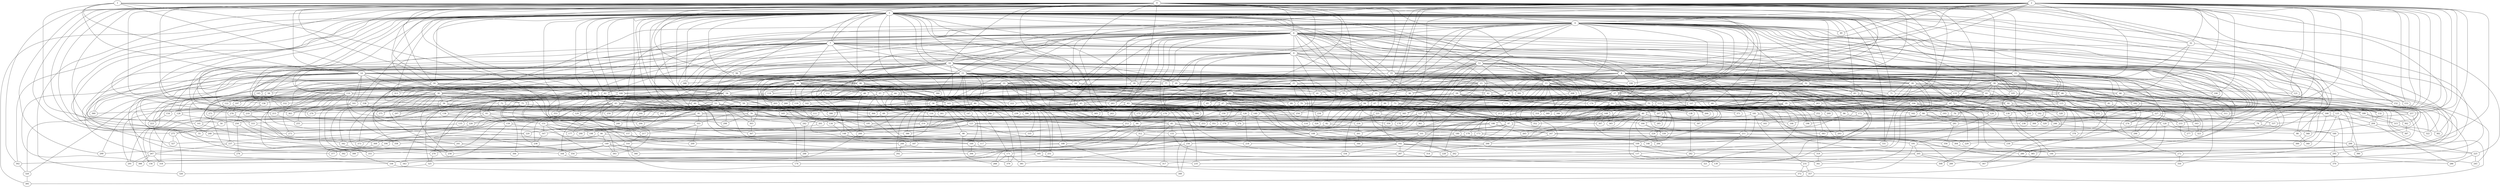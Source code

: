 strict graph "barabasi_albert_graph(400,3)" {
0;
1;
2;
3;
4;
5;
6;
7;
8;
9;
10;
11;
12;
13;
14;
15;
16;
17;
18;
19;
20;
21;
22;
23;
24;
25;
26;
27;
28;
29;
30;
31;
32;
33;
34;
35;
36;
37;
38;
39;
40;
41;
42;
43;
44;
45;
46;
47;
48;
49;
50;
51;
52;
53;
54;
55;
56;
57;
58;
59;
60;
61;
62;
63;
64;
65;
66;
67;
68;
69;
70;
71;
72;
73;
74;
75;
76;
77;
78;
79;
80;
81;
82;
83;
84;
85;
86;
87;
88;
89;
90;
91;
92;
93;
94;
95;
96;
97;
98;
99;
100;
101;
102;
103;
104;
105;
106;
107;
108;
109;
110;
111;
112;
113;
114;
115;
116;
117;
118;
119;
120;
121;
122;
123;
124;
125;
126;
127;
128;
129;
130;
131;
132;
133;
134;
135;
136;
137;
138;
139;
140;
141;
142;
143;
144;
145;
146;
147;
148;
149;
150;
151;
152;
153;
154;
155;
156;
157;
158;
159;
160;
161;
162;
163;
164;
165;
166;
167;
168;
169;
170;
171;
172;
173;
174;
175;
176;
177;
178;
179;
180;
181;
182;
183;
184;
185;
186;
187;
188;
189;
190;
191;
192;
193;
194;
195;
196;
197;
198;
199;
200;
201;
202;
203;
204;
205;
206;
207;
208;
209;
210;
211;
212;
213;
214;
215;
216;
217;
218;
219;
220;
221;
222;
223;
224;
225;
226;
227;
228;
229;
230;
231;
232;
233;
234;
235;
236;
237;
238;
239;
240;
241;
242;
243;
244;
245;
246;
247;
248;
249;
250;
251;
252;
253;
254;
255;
256;
257;
258;
259;
260;
261;
262;
263;
264;
265;
266;
267;
268;
269;
270;
271;
272;
273;
274;
275;
276;
277;
278;
279;
280;
281;
282;
283;
284;
285;
286;
287;
288;
289;
290;
291;
292;
293;
294;
295;
296;
297;
298;
299;
300;
301;
302;
303;
304;
305;
306;
307;
308;
309;
310;
311;
312;
313;
314;
315;
316;
317;
318;
319;
320;
321;
322;
323;
324;
325;
326;
327;
328;
329;
330;
331;
332;
333;
334;
335;
336;
337;
338;
339;
340;
341;
342;
343;
344;
345;
346;
347;
348;
349;
350;
351;
352;
353;
354;
355;
356;
357;
358;
359;
360;
361;
362;
363;
364;
365;
366;
367;
368;
369;
370;
371;
372;
373;
374;
375;
376;
377;
378;
379;
380;
381;
382;
383;
384;
385;
386;
387;
388;
389;
390;
391;
392;
393;
394;
395;
396;
397;
398;
399;
0 -- 257  [is_available=True, prob="0.0889405996747"];
0 -- 130  [is_available=True, prob="0.756786796649"];
0 -- 3  [is_available=True, prob="0.823507126914"];
0 -- 4  [is_available=True, prob="1.0"];
0 -- 5  [is_available=True, prob="0.064278640789"];
0 -- 6  [is_available=True, prob="0.725371841756"];
0 -- 7  [is_available=True, prob="0.011001464058"];
0 -- 10  [is_available=True, prob="0.0196074919911"];
0 -- 141  [is_available=True, prob="0.76685273199"];
0 -- 14  [is_available=True, prob="0.87921999443"];
0 -- 15  [is_available=True, prob="1.0"];
0 -- 16  [is_available=True, prob="0.895811679585"];
0 -- 17  [is_available=True, prob="0.357825452504"];
0 -- 275  [is_available=True, prob="0.369709070956"];
0 -- 20  [is_available=True, prob="0.826438141853"];
0 -- 153  [is_available=True, prob="0.43340598643"];
0 -- 25  [is_available=True, prob="0.460256742194"];
0 -- 29  [is_available=True, prob="0.167038491358"];
0 -- 287  [is_available=True, prob="0.895773005139"];
0 -- 32  [is_available=True, prob="0.328327801611"];
0 -- 35  [is_available=True, prob="0.253696153176"];
0 -- 39  [is_available=True, prob="0.591094940641"];
0 -- 298  [is_available=True, prob="1.0"];
0 -- 299  [is_available=True, prob="0.109601882213"];
0 -- 302  [is_available=True, prob="0.290827610807"];
0 -- 181  [is_available=True, prob="0.285959714547"];
0 -- 54  [is_available=True, prob="1.0"];
0 -- 55  [is_available=True, prob="1.0"];
0 -- 56  [is_available=True, prob="0.849672448803"];
0 -- 186  [is_available=True, prob="0.556955324752"];
0 -- 63  [is_available=True, prob="1.0"];
0 -- 70  [is_available=True, prob="0.132602610306"];
0 -- 72  [is_available=True, prob="0.218477555437"];
0 -- 331  [is_available=True, prob="0.42342279853"];
0 -- 332  [is_available=True, prob="1.0"];
0 -- 225  [is_available=True, prob="1.0"];
0 -- 273  [is_available=True, prob="0.558920341713"];
0 -- 233  [is_available=True, prob="0.364148317659"];
0 -- 243  [is_available=True, prob="0.416651461881"];
0 -- 249  [is_available=True, prob="0.857971525664"];
1 -- 3  [is_available=True, prob="0.10447741698"];
1 -- 5  [is_available=True, prob="1.0"];
1 -- 42  [is_available=True, prob="0.465523327545"];
1 -- 14  [is_available=True, prob="0.610943364365"];
1 -- 51  [is_available=True, prob="0.305328233931"];
1 -- 78  [is_available=True, prob="0.21375355318"];
1 -- 380  [is_available=True, prob="0.671904044575"];
1 -- 157  [is_available=True, prob="0.717888689573"];
1 -- 30  [is_available=True, prob="0.19008757839"];
2 -- 3  [is_available=True, prob="0.911794901115"];
2 -- 4  [is_available=True, prob="0.0187798894916"];
2 -- 133  [is_available=True, prob="1.0"];
2 -- 8  [is_available=True, prob="0.754230201591"];
2 -- 11  [is_available=True, prob="0.709938186089"];
2 -- 16  [is_available=True, prob="0.0541845585045"];
2 -- 17  [is_available=True, prob="0.19247397285"];
2 -- 19  [is_available=True, prob="1.0"];
2 -- 278  [is_available=True, prob="0.106085077387"];
2 -- 23  [is_available=True, prob="0.734869864163"];
2 -- 152  [is_available=True, prob="0.528324550547"];
2 -- 153  [is_available=True, prob="0.36700600472"];
2 -- 282  [is_available=True, prob="0.187847059096"];
2 -- 32  [is_available=True, prob="0.487171519809"];
2 -- 166  [is_available=True, prob="0.681375300889"];
2 -- 49  [is_available=True, prob="1.0"];
2 -- 311  [is_available=True, prob="0.506820876754"];
2 -- 330  [is_available=True, prob="0.181789650119"];
2 -- 190  [is_available=True, prob="0.66200272893"];
2 -- 192  [is_available=True, prob="0.412423860319"];
2 -- 67  [is_available=True, prob="0.667510698536"];
2 -- 326  [is_available=True, prob="0.834838440694"];
2 -- 74  [is_available=True, prob="1.0"];
2 -- 76  [is_available=True, prob="1.0"];
2 -- 207  [is_available=True, prob="0.429830694606"];
2 -- 217  [is_available=True, prob="1.0"];
2 -- 221  [is_available=True, prob="0.897601633204"];
2 -- 94  [is_available=True, prob="0.501879360048"];
2 -- 361  [is_available=True, prob="0.365592412335"];
2 -- 235  [is_available=True, prob="0.214907187038"];
2 -- 247  [is_available=True, prob="1.0"];
2 -- 121  [is_available=True, prob="0.314326057068"];
2 -- 136  [is_available=True, prob="0.0736315667945"];
2 -- 382  [is_available=True, prob="1.0"];
2 -- 383  [is_available=True, prob="0.736268756474"];
3 -- 4  [is_available=True, prob="0.427784310696"];
3 -- 5  [is_available=True, prob="0.174863983986"];
3 -- 6  [is_available=True, prob="0.934826089776"];
3 -- 7  [is_available=True, prob="0.399241625439"];
3 -- 10  [is_available=True, prob="0.924024078171"];
3 -- 11  [is_available=True, prob="0.750230633188"];
3 -- 12  [is_available=True, prob="0.64799145995"];
3 -- 256  [is_available=True, prob="0.385159354534"];
3 -- 16  [is_available=True, prob="1.0"];
3 -- 18  [is_available=True, prob="0.344600704855"];
3 -- 367  [is_available=True, prob="1.0"];
3 -- 279  [is_available=True, prob="1.0"];
3 -- 27  [is_available=True, prob="0.704285508493"];
3 -- 28  [is_available=True, prob="0.757859687474"];
3 -- 158  [is_available=True, prob="0.224883746205"];
3 -- 389  [is_available=True, prob="0.359462373786"];
3 -- 32  [is_available=True, prob="0.785817500641"];
3 -- 161  [is_available=True, prob="0.207440062439"];
3 -- 290  [is_available=True, prob="1.0"];
3 -- 35  [is_available=True, prob="0.641949100608"];
3 -- 134  [is_available=True, prob="0.614246570143"];
3 -- 38  [is_available=True, prob="0.972368563264"];
3 -- 167  [is_available=True, prob="0.792429593435"];
3 -- 170  [is_available=True, prob="1.0"];
3 -- 43  [is_available=True, prob="0.220974178922"];
3 -- 302  [is_available=True, prob="0.668332508901"];
3 -- 303  [is_available=True, prob="0.134096079953"];
3 -- 49  [is_available=True, prob="0.864946899713"];
3 -- 50  [is_available=True, prob="1.0"];
3 -- 54  [is_available=True, prob="0.447621035814"];
3 -- 56  [is_available=True, prob="0.5805721456"];
3 -- 313  [is_available=True, prob="1.0"];
3 -- 266  [is_available=True, prob="1.0"];
3 -- 62  [is_available=True, prob="0.390877382616"];
3 -- 395  [is_available=True, prob="0.215519408245"];
3 -- 68  [is_available=True, prob="0.354806920448"];
3 -- 71  [is_available=True, prob="0.164701890231"];
3 -- 384  [is_available=True, prob="0.784420241211"];
3 -- 74  [is_available=True, prob="0.23190364609"];
3 -- 331  [is_available=True, prob="0.317364716114"];
3 -- 205  [is_available=True, prob="1.0"];
3 -- 208  [is_available=True, prob="0.034384292761"];
3 -- 338  [is_available=True, prob="0.0435237619534"];
3 -- 83  [is_available=True, prob="0.862916751526"];
3 -- 88  [is_available=True, prob="0.731678961916"];
3 -- 219  [is_available=True, prob="0.942182621183"];
3 -- 348  [is_available=True, prob="1.0"];
3 -- 165  [is_available=True, prob="0.800676218378"];
3 -- 96  [is_available=True, prob="0.364213360384"];
3 -- 97  [is_available=True, prob="0.760429716471"];
3 -- 98  [is_available=True, prob="0.199370743679"];
3 -- 100  [is_available=True, prob="0.985348195749"];
3 -- 360  [is_available=True, prob="0.694880461356"];
3 -- 105  [is_available=True, prob="0.594740246603"];
3 -- 234  [is_available=True, prob="0.858450575066"];
3 -- 237  [is_available=True, prob="0.681448485687"];
3 -- 272  [is_available=True, prob="0.466300632757"];
3 -- 353  [is_available=True, prob="0.807624040871"];
3 -- 113  [is_available=True, prob="1.0"];
3 -- 242  [is_available=True, prob="0.615563832565"];
3 -- 371  [is_available=True, prob="0.72830003466"];
3 -- 123  [is_available=True, prob="0.86842830157"];
4 -- 6  [is_available=True, prob="0.649143259707"];
4 -- 264  [is_available=True, prob="1.0"];
4 -- 9  [is_available=True, prob="0.700622791644"];
4 -- 10  [is_available=True, prob="0.659180991158"];
4 -- 140  [is_available=True, prob="0.721099839449"];
4 -- 13  [is_available=True, prob="0.361964887767"];
4 -- 15  [is_available=True, prob="0.895589539848"];
4 -- 18  [is_available=True, prob="0.334250104448"];
4 -- 259  [is_available=True, prob="0.719250385623"];
4 -- 152  [is_available=True, prob="1.0"];
4 -- 27  [is_available=True, prob="0.445063072805"];
4 -- 329  [is_available=True, prob="0.18886361884"];
4 -- 36  [is_available=True, prob="0.0655485426867"];
4 -- 165  [is_available=True, prob="0.684478050578"];
4 -- 41  [is_available=True, prob="0.577441018273"];
4 -- 298  [is_available=True, prob="0.307209680459"];
4 -- 44  [is_available=True, prob="0.487720864531"];
4 -- 49  [is_available=True, prob="0.302620986548"];
4 -- 52  [is_available=True, prob="0.629830841393"];
4 -- 300  [is_available=True, prob="0.0908714948707"];
4 -- 348  [is_available=True, prob="0.294377451177"];
4 -- 266  [is_available=True, prob="0.52295743628"];
4 -- 70  [is_available=True, prob="0.741677285953"];
4 -- 12  [is_available=True, prob="0.250506236926"];
4 -- 88  [is_available=True, prob="0.00709677652624"];
4 -- 92  [is_available=True, prob="0.232358739729"];
4 -- 221  [is_available=True, prob="1.0"];
4 -- 222  [is_available=True, prob="0.351957718142"];
4 -- 390  [is_available=True, prob="1.0"];
4 -- 229  [is_available=True, prob="0.758814137587"];
4 -- 231  [is_available=True, prob="0.178368004272"];
4 -- 238  [is_available=True, prob="1.0"];
4 -- 368  [is_available=True, prob="0.11517408781"];
4 -- 121  [is_available=True, prob="0.09355537248"];
5 -- 258  [is_available=True, prob="0.407070710116"];
5 -- 228  [is_available=True, prob="0.923834295378"];
5 -- 230  [is_available=True, prob="0.560510286451"];
5 -- 129  [is_available=True, prob="1.0"];
5 -- 275  [is_available=True, prob="0.777398796759"];
5 -- 205  [is_available=True, prob="0.610746320156"];
5 -- 386  [is_available=True, prob="0.195468532093"];
5 -- 50  [is_available=True, prob="0.997235255379"];
5 -- 147  [is_available=True, prob="0.974792821472"];
5 -- 92  [is_available=True, prob="0.141109219768"];
5 -- 93  [is_available=True, prob="0.411566334188"];
6 -- 384  [is_available=True, prob="0.389271095343"];
6 -- 7  [is_available=True, prob="0.413854382486"];
6 -- 8  [is_available=True, prob="0.523505548586"];
6 -- 9  [is_available=True, prob="1.0"];
6 -- 394  [is_available=True, prob="1.0"];
6 -- 19  [is_available=True, prob="0.494788214078"];
6 -- 149  [is_available=True, prob="0.523557580766"];
6 -- 22  [is_available=True, prob="0.44849499524"];
6 -- 26  [is_available=True, prob="0.848586998281"];
6 -- 283  [is_available=True, prob="1.0"];
6 -- 28  [is_available=True, prob="0.531947292789"];
6 -- 31  [is_available=True, prob="0.66605163045"];
6 -- 160  [is_available=True, prob="0.911302360993"];
6 -- 33  [is_available=True, prob="0.134912906684"];
6 -- 164  [is_available=True, prob="1.0"];
6 -- 39  [is_available=True, prob="0.585131407278"];
6 -- 46  [is_available=True, prob="1.0"];
6 -- 180  [is_available=True, prob="0.822830089158"];
6 -- 265  [is_available=True, prob="0.130446502109"];
6 -- 59  [is_available=True, prob="1.0"];
6 -- 61  [is_available=True, prob="0.607992920545"];
6 -- 62  [is_available=True, prob="0.6180639374"];
6 -- 245  [is_available=True, prob="0.815020829056"];
6 -- 195  [is_available=True, prob="0.508447066435"];
6 -- 353  [is_available=True, prob="0.774928807554"];
6 -- 77  [is_available=True, prob="0.936966928609"];
6 -- 211  [is_available=True, prob="0.339365998886"];
6 -- 346  [is_available=True, prob="0.356864699972"];
6 -- 94  [is_available=True, prob="1.0"];
6 -- 97  [is_available=True, prob="1.0"];
6 -- 227  [is_available=True, prob="1.0"];
6 -- 106  [is_available=True, prob="1.0"];
6 -- 243  [is_available=True, prob="0.269870925208"];
6 -- 117  [is_available=True, prob="0.0566398556308"];
6 -- 118  [is_available=True, prob="1.0"];
6 -- 277  [is_available=True, prob="0.876571818665"];
7 -- 36  [is_available=True, prob="0.0535417460627"];
7 -- 39  [is_available=True, prob="1.0"];
7 -- 8  [is_available=True, prob="1.0"];
7 -- 9  [is_available=True, prob="0.77420983708"];
7 -- 363  [is_available=True, prob="0.459200704141"];
7 -- 110  [is_available=True, prob="0.546275943619"];
7 -- 190  [is_available=True, prob="0.94715942651"];
7 -- 80  [is_available=True, prob="0.678423704615"];
7 -- 136  [is_available=True, prob="0.545130221509"];
7 -- 20  [is_available=True, prob="0.536924363988"];
7 -- 145  [is_available=True, prob="1.0"];
7 -- 215  [is_available=True, prob="0.896761384508"];
7 -- 24  [is_available=True, prob="0.619503390162"];
7 -- 281  [is_available=True, prob="1.0"];
7 -- 154  [is_available=True, prob="0.478292432743"];
7 -- 239  [is_available=True, prob="0.859645145119"];
7 -- 28  [is_available=True, prob="0.54185166134"];
7 -- 30  [is_available=True, prob="0.420975550525"];
8 -- 320  [is_available=True, prob="0.466139449113"];
8 -- 133  [is_available=True, prob="0.730352237691"];
8 -- 269  [is_available=True, prob="0.531507275744"];
8 -- 399  [is_available=True, prob="1.0"];
8 -- 17  [is_available=True, prob="0.835895269526"];
8 -- 24  [is_available=True, prob="0.648808954938"];
8 -- 26  [is_available=True, prob="1.0"];
8 -- 29  [is_available=True, prob="0.341532971029"];
8 -- 33  [is_available=True, prob="0.199160484392"];
8 -- 163  [is_available=True, prob="0.223985535423"];
8 -- 37  [is_available=True, prob="0.543348626494"];
8 -- 38  [is_available=True, prob="0.803608589042"];
8 -- 391  [is_available=True, prob="0.949543768906"];
8 -- 300  [is_available=True, prob="1.0"];
8 -- 46  [is_available=True, prob="0.284862377517"];
8 -- 304  [is_available=True, prob="0.502897635047"];
8 -- 52  [is_available=True, prob="1.0"];
8 -- 60  [is_available=True, prob="1.0"];
8 -- 61  [is_available=True, prob="1.0"];
8 -- 64  [is_available=True, prob="0.736242538868"];
8 -- 330  [is_available=True, prob="0.289751744953"];
8 -- 210  [is_available=True, prob="0.0433161804255"];
8 -- 213  [is_available=True, prob="0.568750723273"];
8 -- 347  [is_available=True, prob="0.854337374116"];
8 -- 220  [is_available=True, prob="0.0238286539162"];
8 -- 96  [is_available=True, prob="0.651359527377"];
8 -- 105  [is_available=True, prob="0.748181180899"];
8 -- 362  [is_available=True, prob="0.080065450804"];
8 -- 107  [is_available=True, prob="0.396376887483"];
8 -- 82  [is_available=True, prob="0.169132546774"];
8 -- 239  [is_available=True, prob="0.066641648258"];
8 -- 242  [is_available=True, prob="0.0632979917485"];
8 -- 246  [is_available=True, prob="1.0"];
8 -- 248  [is_available=True, prob="0.141704936412"];
8 -- 252  [is_available=True, prob="1.0"];
9 -- 34  [is_available=True, prob="0.247671811018"];
9 -- 37  [is_available=True, prob="0.385125129636"];
9 -- 41  [is_available=True, prob="0.809472271773"];
9 -- 12  [is_available=True, prob="0.480431676425"];
9 -- 13  [is_available=True, prob="0.452763812738"];
9 -- 270  [is_available=True, prob="0.275873097423"];
9 -- 77  [is_available=True, prob="0.0827463011968"];
9 -- 280  [is_available=True, prob="0.871275959359"];
9 -- 244  [is_available=True, prob="1.0"];
9 -- 21  [is_available=True, prob="0.555538095892"];
9 -- 87  [is_available=True, prob="0.592183431258"];
9 -- 184  [is_available=True, prob="0.229178121906"];
9 -- 58  [is_available=True, prob="0.982070065131"];
9 -- 85  [is_available=True, prob="0.109226084284"];
9 -- 53  [is_available=True, prob="0.695504178736"];
10 -- 132  [is_available=True, prob="0.234008480719"];
10 -- 11  [is_available=True, prob="0.743860738067"];
10 -- 14  [is_available=True, prob="0.38585332904"];
10 -- 20  [is_available=True, prob="0.00722841526128"];
10 -- 23  [is_available=True, prob="1.0"];
10 -- 260  [is_available=True, prob="0.956085865942"];
10 -- 305  [is_available=True, prob="0.326501878286"];
10 -- 51  [is_available=True, prob="1.0"];
10 -- 53  [is_available=True, prob="1.0"];
10 -- 56  [is_available=True, prob="0.527684203035"];
10 -- 59  [is_available=True, prob="1.0"];
10 -- 63  [is_available=True, prob="1.0"];
10 -- 327  [is_available=True, prob="0.514353952171"];
10 -- 328  [is_available=True, prob="0.935907023668"];
10 -- 73  [is_available=True, prob="1.0"];
10 -- 203  [is_available=True, prob="0.651648365402"];
10 -- 93  [is_available=True, prob="1.0"];
10 -- 352  [is_available=True, prob="0.991017064785"];
10 -- 360  [is_available=True, prob="1.0"];
10 -- 110  [is_available=True, prob="0.353662329533"];
10 -- 112  [is_available=True, prob="0.424349202972"];
10 -- 120  [is_available=True, prob="1.0"];
10 -- 123  [is_available=True, prob="0.841030602998"];
11 -- 128  [is_available=True, prob="0.426407976843"];
11 -- 257  [is_available=True, prob="0.141783881265"];
11 -- 392  [is_available=True, prob="0.977726705959"];
11 -- 139  [is_available=True, prob="1.0"];
11 -- 396  [is_available=True, prob="1.0"];
11 -- 142  [is_available=True, prob="0.549261638576"];
11 -- 145  [is_available=True, prob="0.740156580144"];
11 -- 147  [is_available=True, prob="0.77471762401"];
11 -- 21  [is_available=True, prob="0.739571883921"];
11 -- 24  [is_available=True, prob="0.85168897999"];
11 -- 157  [is_available=True, prob="0.366885980785"];
11 -- 44  [is_available=True, prob="0.0504431320066"];
11 -- 45  [is_available=True, prob="1.0"];
11 -- 47  [is_available=True, prob="0.866048153373"];
11 -- 51  [is_available=True, prob="0.881573298681"];
11 -- 312  [is_available=True, prob="0.123105619561"];
11 -- 57  [is_available=True, prob="0.256108652403"];
11 -- 58  [is_available=True, prob="0.511543592602"];
11 -- 351  [is_available=True, prob="0.530202981204"];
11 -- 60  [is_available=True, prob="1.0"];
11 -- 330  [is_available=True, prob="0.198823690599"];
11 -- 324  [is_available=True, prob="0.429857923089"];
11 -- 69  [is_available=True, prob="0.986888491981"];
11 -- 198  [is_available=True, prob="1.0"];
11 -- 202  [is_available=True, prob="0.638584543492"];
11 -- 335  [is_available=True, prob="0.397075930088"];
11 -- 80  [is_available=True, prob="0.475714339756"];
11 -- 337  [is_available=True, prob="0.260417028846"];
11 -- 338  [is_available=True, prob="0.546792974671"];
11 -- 85  [is_available=True, prob="0.311342951397"];
11 -- 348  [is_available=True, prob="0.676600949833"];
11 -- 95  [is_available=True, prob="0.836633735091"];
11 -- 188  [is_available=True, prob="0.1540811982"];
11 -- 109  [is_available=True, prob="0.881474075196"];
11 -- 373  [is_available=True, prob="1.0"];
11 -- 119  [is_available=True, prob="1.0"];
11 -- 253  [is_available=True, prob="1.0"];
12 -- 33  [is_available=True, prob="0.989608717104"];
12 -- 102  [is_available=True, prob="0.460467799822"];
12 -- 178  [is_available=True, prob="0.235760889455"];
12 -- 210  [is_available=True, prob="0.543595950379"];
12 -- 391  [is_available=True, prob="0.755102702961"];
12 -- 359  [is_available=True, prob="0.968291894533"];
12 -- 13  [is_available=True, prob="0.438731769694"];
12 -- 15  [is_available=True, prob="0.00399121726819"];
12 -- 81  [is_available=True, prob="0.593434865149"];
12 -- 18  [is_available=True, prob="1.0"];
12 -- 19  [is_available=True, prob="0.414892318626"];
12 -- 341  [is_available=True, prob="0.243980912175"];
12 -- 22  [is_available=True, prob="0.075972815326"];
12 -- 347  [is_available=True, prob="0.456823173067"];
12 -- 315  [is_available=True, prob="0.452914459218"];
13 -- 131  [is_available=True, prob="0.714179940999"];
13 -- 37  [is_available=True, prob="0.647453609433"];
13 -- 230  [is_available=True, prob="1.0"];
13 -- 391  [is_available=True, prob="1.0"];
13 -- 264  [is_available=True, prob="0.391596536227"];
13 -- 43  [is_available=True, prob="0.749921566551"];
13 -- 45  [is_available=True, prob="0.392407945443"];
13 -- 307  [is_available=True, prob="0.198277827758"];
13 -- 208  [is_available=True, prob="1.0"];
13 -- 115  [is_available=True, prob="0.452519970846"];
13 -- 364  [is_available=True, prob="0.791969783449"];
13 -- 73  [is_available=True, prob="0.153464882661"];
13 -- 164  [is_available=True, prob="1.0"];
13 -- 346  [is_available=True, prob="0.798083698884"];
13 -- 27  [is_available=True, prob="0.882245202596"];
13 -- 252  [is_available=True, prob="0.955455304164"];
13 -- 345  [is_available=True, prob="0.856840641476"];
13 -- 127  [is_available=True, prob="0.429010788937"];
14 -- 267  [is_available=True, prob="0.554811422593"];
14 -- 388  [is_available=True, prob="1.0"];
14 -- 276  [is_available=True, prob="0.784168878449"];
14 -- 161  [is_available=True, prob="1.0"];
14 -- 171  [is_available=True, prob="1.0"];
14 -- 77  [is_available=True, prob="0.373217831487"];
14 -- 143  [is_available=True, prob="0.328735215707"];
14 -- 113  [is_available=True, prob="0.835976901121"];
14 -- 84  [is_available=True, prob="0.490533537897"];
14 -- 22  [is_available=True, prob="0.114693290685"];
14 -- 151  [is_available=True, prob="1.0"];
14 -- 248  [is_available=True, prob="1.0"];
14 -- 217  [is_available=True, prob="0.983142645661"];
14 -- 26  [is_available=True, prob="0.775090149407"];
14 -- 158  [is_available=True, prob="0.63353867737"];
14 -- 223  [is_available=True, prob="1.0"];
15 -- 339  [is_available=True, prob="1.0"];
15 -- 66  [is_available=True, prob="0.842504875981"];
15 -- 99  [is_available=True, prob="0.581293290636"];
15 -- 260  [is_available=True, prob="0.423802305644"];
15 -- 40  [is_available=True, prob="0.590110830698"];
15 -- 172  [is_available=True, prob="0.412889673673"];
15 -- 323  [is_available=True, prob="1.0"];
15 -- 322  [is_available=True, prob="0.205481699015"];
15 -- 81  [is_available=True, prob="0.878822771273"];
15 -- 370  [is_available=True, prob="0.287252906158"];
15 -- 131  [is_available=True, prob="0.767475066089"];
15 -- 52  [is_available=True, prob="0.158917589023"];
15 -- 21  [is_available=True, prob="1.0"];
15 -- 311  [is_available=True, prob="0.293255356664"];
15 -- 148  [is_available=True, prob="0.051683322737"];
15 -- 379  [is_available=True, prob="0.533887245045"];
15 -- 350  [is_available=True, prob="0.860906533317"];
15 -- 382  [is_available=True, prob="1.0"];
16 -- 100  [is_available=True, prob="0.734797746273"];
16 -- 75  [is_available=True, prob="0.631021674288"];
16 -- 176  [is_available=True, prob="0.620414383301"];
16 -- 355  [is_available=True, prob="0.920412015925"];
16 -- 214  [is_available=True, prob="0.454088707873"];
16 -- 313  [is_available=True, prob="0.0346936380675"];
17 -- 269  [is_available=True, prob="0.38135110722"];
17 -- 166  [is_available=True, prob="0.466856112624"];
17 -- 263  [is_available=True, prob="0.320941720322"];
17 -- 45  [is_available=True, prob="1.0"];
17 -- 189  [is_available=True, prob="1.0"];
17 -- 168  [is_available=True, prob="0.756626839572"];
17 -- 179  [is_available=True, prob="1.0"];
17 -- 148  [is_available=True, prob="1.0"];
17 -- 119  [is_available=True, prob="0.224426935645"];
17 -- 376  [is_available=True, prob="0.507581138785"];
17 -- 180  [is_available=True, prob="1.0"];
17 -- 380  [is_available=True, prob="1.0"];
17 -- 125  [is_available=True, prob="0.490465552659"];
18 -- 321  [is_available=True, prob="1.0"];
18 -- 194  [is_available=True, prob="1.0"];
18 -- 66  [is_available=True, prob="1.0"];
18 -- 58  [is_available=True, prob="0.731271643773"];
18 -- 283  [is_available=True, prob="1.0"];
19 -- 197  [is_available=True, prob="0.697654409314"];
19 -- 296  [is_available=True, prob="0.704250360623"];
19 -- 137  [is_available=True, prob="0.671631257497"];
19 -- 170  [is_available=True, prob="1.0"];
19 -- 215  [is_available=True, prob="0.0807615592593"];
19 -- 303  [is_available=True, prob="1.0"];
19 -- 208  [is_available=True, prob="1.0"];
19 -- 83  [is_available=True, prob="0.735973232056"];
19 -- 116  [is_available=True, prob="1.0"];
19 -- 23  [is_available=True, prob="0.289940318079"];
20 -- 99  [is_available=True, prob="0.507350982706"];
20 -- 43  [is_available=True, prob="0.842135291875"];
20 -- 79  [is_available=True, prob="0.14642396211"];
20 -- 114  [is_available=True, prob="0.399006551815"];
20 -- 299  [is_available=True, prob="0.852077000114"];
20 -- 57  [is_available=True, prob="0.735935880017"];
20 -- 138  [is_available=True, prob="1.0"];
20 -- 62  [is_available=True, prob="1.0"];
20 -- 319  [is_available=True, prob="0.597838377124"];
21 -- 70  [is_available=True, prob="0.562397810124"];
21 -- 71  [is_available=True, prob="1.0"];
21 -- 44  [is_available=True, prob="0.448060140459"];
21 -- 114  [is_available=True, prob="0.277018753077"];
21 -- 25  [is_available=True, prob="0.77625122754"];
21 -- 335  [is_available=True, prob="0.649200349865"];
21 -- 126  [is_available=True, prob="0.280618963558"];
22 -- 320  [is_available=True, prob="0.983414410927"];
22 -- 129  [is_available=True, prob="1.0"];
22 -- 34  [is_available=True, prob="1.0"];
22 -- 171  [is_available=True, prob="0.537642885955"];
22 -- 102  [is_available=True, prob="0.334130845562"];
22 -- 361  [is_available=True, prob="0.266578602831"];
22 -- 42  [is_available=True, prob="1.0"];
22 -- 75  [is_available=True, prob="0.447222737327"];
22 -- 162  [is_available=True, prob="1.0"];
22 -- 305  [is_available=True, prob="0.887819844595"];
22 -- 222  [is_available=True, prob="0.73034149868"];
22 -- 55  [is_available=True, prob="1.0"];
22 -- 25  [is_available=True, prob="0.715851092583"];
22 -- 122  [is_available=True, prob="0.268852263378"];
22 -- 251  [is_available=True, prob="0.298064675076"];
22 -- 313  [is_available=True, prob="0.703500182709"];
22 -- 126  [is_available=True, prob="0.901679571852"];
22 -- 31  [is_available=True, prob="1.0"];
23 -- 393  [is_available=True, prob="0.463914475494"];
23 -- 163  [is_available=True, prob="1.0"];
23 -- 38  [is_available=True, prob="0.506587695086"];
23 -- 328  [is_available=True, prob="0.0726168796108"];
23 -- 204  [is_available=True, prob="1.0"];
23 -- 42  [is_available=True, prob="0.52162349292"];
23 -- 125  [is_available=True, prob="0.267596110749"];
23 -- 397  [is_available=True, prob="0.874321799802"];
23 -- 398  [is_available=True, prob="0.71054154931"];
23 -- 29  [is_available=True, prob="0.559365490495"];
23 -- 244  [is_available=True, prob="0.911760510811"];
23 -- 87  [is_available=True, prob="0.360355732584"];
23 -- 89  [is_available=True, prob="0.756536009468"];
23 -- 287  [is_available=True, prob="0.143483031446"];
24 -- 128  [is_available=True, prob="0.420572243829"];
24 -- 142  [is_available=True, prob="0.267275628902"];
24 -- 145  [is_available=True, prob="0.127762838714"];
24 -- 30  [is_available=True, prob="1.0"];
24 -- 293  [is_available=True, prob="0.16783771527"];
24 -- 172  [is_available=True, prob="1.0"];
24 -- 48  [is_available=True, prob="0.753404934451"];
24 -- 54  [is_available=True, prob="0.747354724215"];
24 -- 191  [is_available=True, prob="0.64101831806"];
24 -- 192  [is_available=True, prob="0.596786229778"];
24 -- 321  [is_available=True, prob="0.465666475001"];
24 -- 203  [is_available=True, prob="0.295948011707"];
24 -- 212  [is_available=True, prob="0.346182057581"];
24 -- 89  [is_available=True, prob="0.205834293427"];
24 -- 223  [is_available=True, prob="1.0"];
24 -- 273  [is_available=True, prob="0.927418118095"];
24 -- 111  [is_available=True, prob="0.91316638619"];
24 -- 118  [is_available=True, prob="0.26491708957"];
24 -- 119  [is_available=True, prob="1.0"];
24 -- 376  [is_available=True, prob="0.392451275741"];
24 -- 121  [is_available=True, prob="0.716680509192"];
25 -- 65  [is_available=True, prob="1.0"];
25 -- 34  [is_available=True, prob="0.656079723977"];
25 -- 67  [is_available=True, prob="0.52684159301"];
25 -- 150  [is_available=True, prob="0.344199499057"];
25 -- 187  [is_available=True, prob="0.509236053676"];
25 -- 224  [is_available=True, prob="0.534057593857"];
25 -- 109  [is_available=True, prob="0.0731379510155"];
25 -- 79  [is_available=True, prob="1.0"];
25 -- 113  [is_available=True, prob="0.850188243721"];
25 -- 131  [is_available=True, prob="0.827106972959"];
25 -- 212  [is_available=True, prob="1.0"];
25 -- 153  [is_available=True, prob="0.818477118222"];
25 -- 267  [is_available=True, prob="0.163663493377"];
25 -- 89  [is_available=True, prob="0.285208116754"];
25 -- 143  [is_available=True, prob="0.331433800402"];
25 -- 63  [is_available=True, prob="1.0"];
26 -- 295  [is_available=True, prob="1.0"];
26 -- 162  [is_available=True, prob="0.396582848665"];
26 -- 182  [is_available=True, prob="1.0"];
26 -- 263  [is_available=True, prob="0.00599084852808"];
26 -- 107  [is_available=True, prob="0.4797324342"];
26 -- 141  [is_available=True, prob="1.0"];
26 -- 48  [is_available=True, prob="0.830462906085"];
26 -- 232  [is_available=True, prob="1.0"];
26 -- 86  [is_available=True, prob="0.810532135242"];
27 -- 65  [is_available=True, prob="0.23277926855"];
27 -- 68  [is_available=True, prob="0.604585745028"];
27 -- 263  [is_available=True, prob="0.39851893958"];
27 -- 369  [is_available=True, prob="0.722158782081"];
27 -- 310  [is_available=True, prob="0.978979596746"];
27 -- 228  [is_available=True, prob="0.322424980255"];
28 -- 41  [is_available=True, prob="0.640068255989"];
28 -- 108  [is_available=True, prob="0.140085071123"];
28 -- 112  [is_available=True, prob="0.306536807757"];
28 -- 31  [is_available=True, prob="1.0"];
29 -- 35  [is_available=True, prob="0.240292313453"];
29 -- 135  [is_available=True, prob="0.435347245652"];
29 -- 106  [is_available=True, prob="1.0"];
29 -- 175  [is_available=True, prob="0.515633475827"];
29 -- 47  [is_available=True, prob="0.878937082714"];
29 -- 144  [is_available=True, prob="0.944889477816"];
29 -- 72  [is_available=True, prob="0.306685264242"];
29 -- 111  [is_available=True, prob="0.61003828692"];
29 -- 285  [is_available=True, prob="0.883872259841"];
29 -- 95  [is_available=True, prob="0.89751933571"];
30 -- 107  [is_available=True, prob="0.700976691376"];
30 -- 36  [is_available=True, prob="0.477312381708"];
30 -- 197  [is_available=True, prob="0.150219730076"];
30 -- 358  [is_available=True, prob="1.0"];
30 -- 161  [is_available=True, prob="0.451640803724"];
30 -- 75  [is_available=True, prob="1.0"];
30 -- 332  [is_available=True, prob="0.945869936896"];
30 -- 375  [is_available=True, prob="0.475674824773"];
30 -- 241  [is_available=True, prob="0.879289820014"];
30 -- 53  [is_available=True, prob="0.842031909963"];
30 -- 297  [is_available=True, prob="1.0"];
30 -- 315  [is_available=True, prob="0.475040345597"];
30 -- 283  [is_available=True, prob="0.632814619469"];
30 -- 156  [is_available=True, prob="0.892540816138"];
30 -- 213  [is_available=True, prob="0.305000704279"];
31 -- 291  [is_available=True, prob="0.732305639434"];
31 -- 143  [is_available=True, prob="0.168636689258"];
31 -- 60  [is_available=True, prob="1.0"];
31 -- 159  [is_available=True, prob="1.0"];
32 -- 71  [is_available=True, prob="0.71029490725"];
32 -- 66  [is_available=True, prob="0.290648006896"];
32 -- 144  [is_available=True, prob="1.0"];
33 -- 224  [is_available=True, prob="0.086905308213"];
33 -- 234  [is_available=True, prob="0.616859901742"];
33 -- 47  [is_available=True, prob="1.0"];
33 -- 307  [is_available=True, prob="0.409118509057"];
33 -- 214  [is_available=True, prob="0.713094058889"];
34 -- 69  [is_available=True, prob="0.119992800516"];
34 -- 199  [is_available=True, prob="0.0272472264862"];
34 -- 108  [is_available=True, prob="0.809252051408"];
34 -- 309  [is_available=True, prob="0.0548134804875"];
34 -- 220  [is_available=True, prob="0.182989253149"];
34 -- 189  [is_available=True, prob="0.965374067953"];
35 -- 293  [is_available=True, prob="1.0"];
35 -- 40  [is_available=True, prob="0.135465005502"];
35 -- 172  [is_available=True, prob="0.199062461175"];
35 -- 76  [is_available=True, prob="0.863089065303"];
35 -- 155  [is_available=True, prob="1.0"];
35 -- 91  [is_available=True, prob="0.378156244157"];
36 -- 294  [is_available=True, prob="0.0124930020712"];
36 -- 297  [is_available=True, prob="0.347283057464"];
36 -- 363  [is_available=True, prob="0.0371175828294"];
36 -- 175  [is_available=True, prob="1.0"];
36 -- 247  [is_available=True, prob="0.647094183656"];
37 -- 79  [is_available=True, prob="0.780172313328"];
37 -- 308  [is_available=True, prob="1.0"];
37 -- 127  [is_available=True, prob="0.243885334517"];
38 -- 67  [is_available=True, prob="0.538340717824"];
38 -- 173  [is_available=True, prob="0.384440137545"];
39 -- 64  [is_available=True, prob="0.331605833017"];
39 -- 323  [is_available=True, prob="1.0"];
39 -- 132  [is_available=True, prob="1.0"];
39 -- 40  [is_available=True, prob="0.99645016163"];
39 -- 105  [is_available=True, prob="0.794005350725"];
39 -- 362  [is_available=True, prob="1.0"];
39 -- 76  [is_available=True, prob="0.385107512642"];
39 -- 46  [is_available=True, prob="1.0"];
39 -- 48  [is_available=True, prob="0.699631624248"];
39 -- 232  [is_available=True, prob="0.372528477692"];
39 -- 190  [is_available=True, prob="1.0"];
39 -- 118  [is_available=True, prob="0.726416313077"];
39 -- 345  [is_available=True, prob="1.0"];
39 -- 57  [is_available=True, prob="1.0"];
39 -- 61  [is_available=True, prob="0.979708396044"];
39 -- 94  [is_available=True, prob="1.0"];
40 -- 64  [is_available=True, prob="0.115492625479"];
40 -- 97  [is_available=True, prob="0.685615682003"];
40 -- 292  [is_available=True, prob="0.802643929544"];
40 -- 74  [is_available=True, prob="0.577850738867"];
40 -- 139  [is_available=True, prob="1.0"];
40 -- 82  [is_available=True, prob="1.0"];
40 -- 50  [is_available=True, prob="0.219735139075"];
40 -- 365  [is_available=True, prob="1.0"];
40 -- 183  [is_available=True, prob="0.782752251734"];
40 -- 184  [is_available=True, prob="0.0543166745337"];
40 -- 186  [is_available=True, prob="1.0"];
40 -- 188  [is_available=True, prob="0.081036573964"];
40 -- 106  [is_available=True, prob="1.0"];
41 -- 99  [is_available=True, prob="0.680424171925"];
41 -- 233  [is_available=True, prob="1.0"];
41 -- 343  [is_available=True, prob="0.192274113787"];
41 -- 254  [is_available=True, prob="0.733157325259"];
42 -- 196  [is_available=True, prob="1.0"];
42 -- 65  [is_available=True, prob="0.757887148844"];
42 -- 86  [is_available=True, prob="1.0"];
42 -- 349  [is_available=True, prob="0.0942382798832"];
42 -- 95  [is_available=True, prob="1.0"];
43 -- 353  [is_available=True, prob="1.0"];
43 -- 199  [is_available=True, prob="0.225447190473"];
43 -- 297  [is_available=True, prob="0.402871180869"];
43 -- 140  [is_available=True, prob="0.835032401845"];
43 -- 271  [is_available=True, prob="0.782986704201"];
43 -- 240  [is_available=True, prob="0.0342977114084"];
43 -- 177  [is_available=True, prob="0.373386054064"];
43 -- 291  [is_available=True, prob="1.0"];
43 -- 117  [is_available=True, prob="0.769641590934"];
43 -- 374  [is_available=True, prob="0.349385762288"];
43 -- 343  [is_available=True, prob="0.515681430597"];
43 -- 124  [is_available=True, prob="0.533357312654"];
44 -- 142  [is_available=True, prob="0.175100614813"];
44 -- 116  [is_available=True, prob="1.0"];
44 -- 251  [is_available=True, prob="0.718720147809"];
44 -- 351  [is_available=True, prob="0.564546354922"];
45 -- 386  [is_available=True, prob="0.702156343903"];
45 -- 103  [is_available=True, prob="0.593778905596"];
45 -- 339  [is_available=True, prob="0.660552684657"];
45 -- 243  [is_available=True, prob="0.00307200692377"];
45 -- 181  [is_available=True, prob="0.967884650502"];
45 -- 86  [is_available=True, prob="0.554160401139"];
45 -- 250  [is_available=True, prob="0.9469350592"];
45 -- 316  [is_available=True, prob="0.510959396087"];
46 -- 150  [is_available=True, prob="0.504961616012"];
46 -- 396  [is_available=True, prob="0.413778298845"];
46 -- 274  [is_available=True, prob="1.0"];
46 -- 84  [is_available=True, prob="1.0"];
46 -- 277  [is_available=True, prob="1.0"];
46 -- 182  [is_available=True, prob="0.413708768711"];
47 -- 199  [is_available=True, prob="1.0"];
47 -- 301  [is_available=True, prob="0.246471087304"];
47 -- 207  [is_available=True, prob="0.134569420105"];
47 -- 305  [is_available=True, prob="1.0"];
47 -- 84  [is_available=True, prob="0.513060280779"];
47 -- 116  [is_available=True, prob="0.944537123456"];
47 -- 126  [is_available=True, prob="0.229014925254"];
47 -- 255  [is_available=True, prob="0.467247355355"];
48 -- 198  [is_available=True, prob="0.393264626649"];
48 -- 200  [is_available=True, prob="0.222411763404"];
48 -- 59  [is_available=True, prob="0.453379756643"];
50 -- 55  [is_available=True, prob="1.0"];
51 -- 327  [is_available=True, prob="0.624619156278"];
51 -- 101  [is_available=True, prob="0.842028767388"];
51 -- 166  [is_available=True, prob="0.419110493654"];
51 -- 193  [is_available=True, prob="0.774857456156"];
51 -- 246  [is_available=True, prob="0.0903844041597"];
51 -- 377  [is_available=True, prob="0.240046796972"];
51 -- 90  [is_available=True, prob="0.176368614677"];
51 -- 138  [is_available=True, prob="1.0"];
52 -- 176  [is_available=True, prob="0.794047885662"];
52 -- 387  [is_available=True, prob="0.957009907446"];
52 -- 363  [is_available=True, prob="0.639995047763"];
52 -- 112  [is_available=True, prob="1.0"];
52 -- 83  [is_available=True, prob="0.0757249787183"];
52 -- 92  [is_available=True, prob="1.0"];
52 -- 319  [is_available=True, prob="1.0"];
53 -- 259  [is_available=True, prob="0.879808645898"];
53 -- 134  [is_available=True, prob="1.0"];
53 -- 168  [is_available=True, prob="0.280429231629"];
53 -- 236  [is_available=True, prob="0.408063430814"];
53 -- 200  [is_available=True, prob="0.388726774433"];
53 -- 279  [is_available=True, prob="1.0"];
53 -- 184  [is_available=True, prob="0.578958620852"];
53 -- 345  [is_available=True, prob="0.6196991224"];
54 -- 240  [is_available=True, prob="0.741247976145"];
54 -- 68  [is_available=True, prob="1.0"];
54 -- 325  [is_available=True, prob="0.924780579997"];
54 -- 72  [is_available=True, prob="0.447598660341"];
54 -- 73  [is_available=True, prob="0.251688975517"];
54 -- 398  [is_available=True, prob="0.191454340259"];
54 -- 80  [is_available=True, prob="0.210684478536"];
54 -- 222  [is_available=True, prob="0.993432264265"];
54 -- 151  [is_available=True, prob="0.912329638402"];
54 -- 285  [is_available=True, prob="1.0"];
54 -- 158  [is_available=True, prob="0.636455270917"];
56 -- 96  [is_available=True, prob="1.0"];
57 -- 203  [is_available=True, prob="0.334576078323"];
57 -- 260  [is_available=True, prob="0.0857051927689"];
57 -- 169  [is_available=True, prob="0.109762009"];
57 -- 301  [is_available=True, prob="1.0"];
58 -- 122  [is_available=True, prob="0.0442905162766"];
59 -- 98  [is_available=True, prob="0.441261604376"];
59 -- 195  [is_available=True, prob="0.621498502703"];
59 -- 202  [is_available=True, prob="1.0"];
59 -- 226  [is_available=True, prob="0.868356303416"];
59 -- 269  [is_available=True, prob="1.0"];
59 -- 244  [is_available=True, prob="1.0"];
60 -- 160  [is_available=True, prob="0.918224164681"];
60 -- 78  [is_available=True, prob="1.0"];
60 -- 360  [is_available=True, prob="0.50889200805"];
61 -- 227  [is_available=True, prob="0.124701632045"];
61 -- 69  [is_available=True, prob="0.2536802566"];
61 -- 135  [is_available=True, prob="0.421927624149"];
61 -- 81  [is_available=True, prob="0.331053578592"];
61 -- 115  [is_available=True, prob="0.548430097044"];
61 -- 374  [is_available=True, prob="1.0"];
61 -- 87  [is_available=True, prob="0.144207759806"];
61 -- 120  [is_available=True, prob="1.0"];
61 -- 104  [is_available=True, prob="0.114826539876"];
62 -- 103  [is_available=True, prob="0.931330798417"];
62 -- 237  [is_available=True, prob="0.266622248376"];
62 -- 152  [is_available=True, prob="1.0"];
62 -- 91  [is_available=True, prob="0.487698729122"];
63 -- 193  [is_available=True, prob="0.577129350629"];
63 -- 194  [is_available=True, prob="0.612574183586"];
63 -- 390  [is_available=True, prob="0.491139848982"];
63 -- 359  [is_available=True, prob="0.946599687197"];
63 -- 201  [is_available=True, prob="0.762286648355"];
63 -- 140  [is_available=True, prob="0.938415830042"];
63 -- 310  [is_available=True, prob="0.402867734928"];
63 -- 364  [is_available=True, prob="0.617207378949"];
63 -- 91  [is_available=True, prob="1.0"];
63 -- 202  [is_available=True, prob="0.300980515058"];
63 -- 254  [is_available=True, prob="0.808612912394"];
64 -- 98  [is_available=True, prob="1.0"];
64 -- 312  [is_available=True, prob="0.671870836814"];
65 -- 150  [is_available=True, prob="0.121693790875"];
66 -- 225  [is_available=True, prob="0.295211817647"];
66 -- 256  [is_available=True, prob="0.847180380739"];
66 -- 280  [is_available=True, prob="0.796235426007"];
67 -- 334  [is_available=True, prob="0.0402570639717"];
67 -- 304  [is_available=True, prob="0.156756124983"];
67 -- 183  [is_available=True, prob="1.0"];
67 -- 154  [is_available=True, prob="0.863361857247"];
67 -- 93  [is_available=True, prob="0.0159552618474"];
68 -- 252  [is_available=True, prob="0.713371770897"];
69 -- 344  [is_available=True, prob="0.298663273554"];
69 -- 159  [is_available=True, prob="0.72449502457"];
70 -- 82  [is_available=True, prob="1.0"];
71 -- 115  [is_available=True, prob="0.838910289834"];
71 -- 176  [is_available=True, prob="0.697521687454"];
72 -- 270  [is_available=True, prob="0.981099723862"];
72 -- 111  [is_available=True, prob="0.0527237069431"];
73 -- 262  [is_available=True, prob="1.0"];
73 -- 369  [is_available=True, prob="0.174255209356"];
73 -- 136  [is_available=True, prob="0.593906171501"];
73 -- 78  [is_available=True, prob="1.0"];
73 -- 177  [is_available=True, prob="0.0449605017785"];
73 -- 238  [is_available=True, prob="0.902831750163"];
73 -- 138  [is_available=True, prob="0.950871009533"];
74 -- 160  [is_available=True, prob="1.0"];
74 -- 173  [is_available=True, prob="0.191381502789"];
75 -- 259  [is_available=True, prob="1.0"];
75 -- 306  [is_available=True, prob="0.545129416156"];
75 -- 90  [is_available=True, prob="1.0"];
75 -- 316  [is_available=True, prob="0.540123373576"];
76 -- 352  [is_available=True, prob="1.0"];
76 -- 183  [is_available=True, prob="0.76773540785"];
77 -- 133  [is_available=True, prob="0.987180037773"];
77 -- 373  [is_available=True, prob="1.0"];
77 -- 110  [is_available=True, prob="0.341083104612"];
77 -- 390  [is_available=True, prob="1.0"];
77 -- 101  [is_available=True, prob="1.0"];
78 -- 201  [is_available=True, prob="1.0"];
78 -- 298  [is_available=True, prob="0.453819821336"];
78 -- 300  [is_available=True, prob="1.0"];
78 -- 141  [is_available=True, prob="0.603551807437"];
78 -- 303  [is_available=True, prob="0.454100713791"];
78 -- 85  [is_available=True, prob="1.0"];
79 -- 192  [is_available=True, prob="0.514113223616"];
79 -- 375  [is_available=True, prob="0.537264344086"];
79 -- 253  [is_available=True, prob="0.861471884194"];
80 -- 129  [is_available=True, prob="1.0"];
80 -- 292  [is_available=True, prob="0.255640535475"];
80 -- 397  [is_available=True, prob="1.0"];
80 -- 147  [is_available=True, prob="1.0"];
80 -- 181  [is_available=True, prob="0.0459980511035"];
80 -- 185  [is_available=True, prob="0.45583259399"];
81 -- 272  [is_available=True, prob="0.110909342878"];
82 -- 90  [is_available=True, prob="1.0"];
82 -- 88  [is_available=True, prob="0.506711003161"];
83 -- 104  [is_available=True, prob="0.309403970666"];
83 -- 206  [is_available=True, prob="0.969608888849"];
83 -- 122  [is_available=True, prob="0.198159018664"];
84 -- 368  [is_available=True, prob="0.847376794057"];
84 -- 114  [is_available=True, prob="0.91565209324"];
84 -- 120  [is_available=True, prob="0.19684304682"];
84 -- 281  [is_available=True, prob="1.0"];
84 -- 123  [is_available=True, prob="1.0"];
85 -- 399  [is_available=True, prob="0.603457704727"];
85 -- 383  [is_available=True, prob="0.113410279818"];
85 -- 185  [is_available=True, prob="1.0"];
85 -- 155  [is_available=True, prob="0.667631071029"];
85 -- 191  [is_available=True, prob="0.973577232347"];
86 -- 265  [is_available=True, prob="0.0869908192961"];
86 -- 163  [is_available=True, prob="0.464794400672"];
87 -- 128  [is_available=True, prob="0.483737903136"];
87 -- 162  [is_available=True, prob="1.0"];
87 -- 210  [is_available=True, prob="0.0646762708818"];
87 -- 186  [is_available=True, prob="0.825937064904"];
87 -- 124  [is_available=True, prob="1.0"];
87 -- 329  [is_available=True, prob="0.819468138111"];
88 -- 340  [is_available=True, prob="0.233629748868"];
89 -- 234  [is_available=True, prob="0.206516485333"];
90 -- 373  [is_available=True, prob="0.550428001035"];
90 -- 146  [is_available=True, prob="0.725097153649"];
90 -- 309  [is_available=True, prob="0.152062601362"];
90 -- 149  [is_available=True, prob="0.140987972157"];
91 -- 226  [is_available=True, prob="0.4450648548"];
91 -- 294  [is_available=True, prob="1.0"];
91 -- 103  [is_available=True, prob="0.175525173863"];
91 -- 178  [is_available=True, prob="0.518495495927"];
92 -- 232  [is_available=True, prob="0.093667204579"];
92 -- 328  [is_available=True, prob="0.124330618386"];
92 -- 179  [is_available=True, prob="1.0"];
92 -- 378  [is_available=True, prob="0.071195794886"];
92 -- 254  [is_available=True, prob="1.0"];
93 -- 135  [is_available=True, prob="0.199941221462"];
93 -- 218  [is_available=True, prob="0.706776096796"];
93 -- 159  [is_available=True, prob="1.0"];
94 -- 365  [is_available=True, prob="0.220010087476"];
94 -- 371  [is_available=True, prob="0.482559155096"];
94 -- 149  [is_available=True, prob="0.46150643378"];
94 -- 154  [is_available=True, prob="0.797323102663"];
94 -- 187  [is_available=True, prob="0.29545392769"];
94 -- 314  [is_available=True, prob="1.0"];
95 -- 130  [is_available=True, prob="0.131276096991"];
95 -- 168  [is_available=True, prob="0.573134485711"];
95 -- 173  [is_available=True, prob="0.991872777009"];
95 -- 366  [is_available=True, prob="1.0"];
95 -- 264  [is_available=True, prob="0.198205519042"];
95 -- 370  [is_available=True, prob="1.0"];
95 -- 170  [is_available=True, prob="0.89725421425"];
96 -- 384  [is_available=True, prob="1.0"];
96 -- 100  [is_available=True, prob="0.719963830337"];
96 -- 261  [is_available=True, prob="0.411505246162"];
96 -- 301  [is_available=True, prob="0.799130997768"];
96 -- 306  [is_available=True, prob="0.0632119132675"];
96 -- 342  [is_available=True, prob="0.361093152953"];
96 -- 124  [is_available=True, prob="0.59076309604"];
96 -- 189  [is_available=True, prob="0.102854919003"];
97 -- 224  [is_available=True, prob="0.936466427744"];
97 -- 101  [is_available=True, prob="0.500143875488"];
97 -- 108  [is_available=True, prob="0.81326741958"];
97 -- 180  [is_available=True, prob="0.246414170033"];
97 -- 344  [is_available=True, prob="0.079538773005"];
98 -- 194  [is_available=True, prob="0.783505333951"];
98 -- 268  [is_available=True, prob="0.217563287642"];
98 -- 206  [is_available=True, prob="0.997642995894"];
99 -- 201  [is_available=True, prob="0.992913100461"];
99 -- 216  [is_available=True, prob="0.0771727561176"];
99 -- 221  [is_available=True, prob="0.978798341981"];
100 -- 354  [is_available=True, prob="0.764519948123"];
100 -- 104  [is_available=True, prob="1.0"];
100 -- 207  [is_available=True, prob="1.0"];
100 -- 338  [is_available=True, prob="0.105223881718"];
101 -- 102  [is_available=True, prob="0.86140601705"];
101 -- 241  [is_available=True, prob="1.0"];
101 -- 191  [is_available=True, prob="0.139725791073"];
102 -- 258  [is_available=True, prob="0.828758933762"];
102 -- 262  [is_available=True, prob="0.20433256646"];
102 -- 137  [is_available=True, prob="0.577876310948"];
102 -- 334  [is_available=True, prob="0.0394280716765"];
102 -- 144  [is_available=True, prob="1.0"];
102 -- 287  [is_available=True, prob="1.0"];
103 -- 198  [is_available=True, prob="0.261146797512"];
103 -- 209  [is_available=True, prob="0.468700652861"];
103 -- 217  [is_available=True, prob="0.544171431982"];
104 -- 130  [is_available=True, prob="0.953124569826"];
104 -- 132  [is_available=True, prob="1.0"];
104 -- 262  [is_available=True, prob="1.0"];
104 -- 178  [is_available=True, prob="0.230075068839"];
105 -- 369  [is_available=True, prob="0.4392164809"];
105 -- 182  [is_available=True, prob="1.0"];
107 -- 196  [is_available=True, prob="0.887022993123"];
107 -- 371  [is_available=True, prob="0.928595940915"];
107 -- 127  [is_available=True, prob="0.950019078572"];
108 -- 266  [is_available=True, prob="0.0307535796646"];
108 -- 109  [is_available=True, prob="0.0930685151761"];
108 -- 117  [is_available=True, prob="0.329086758449"];
109 -- 171  [is_available=True, prob="1.0"];
109 -- 228  [is_available=True, prob="0.335825087382"];
109 -- 137  [is_available=True, prob="0.177936674776"];
109 -- 282  [is_available=True, prob="0.292927723241"];
109 -- 319  [is_available=True, prob="0.175829894446"];
110 -- 226  [is_available=True, prob="1.0"];
110 -- 379  [is_available=True, prob="1.0"];
110 -- 197  [is_available=True, prob="1.0"];
110 -- 255  [is_available=True, prob="0.392939397302"];
110 -- 211  [is_available=True, prob="0.0315324502724"];
110 -- 279  [is_available=True, prob="0.0835388368301"];
110 -- 219  [is_available=True, prob="0.134194083462"];
110 -- 229  [is_available=True, prob="1.0"];
111 -- 242  [is_available=True, prob="0.00314423135905"];
113 -- 193  [is_available=True, prob="0.454274969818"];
113 -- 175  [is_available=True, prob="1.0"];
113 -- 311  [is_available=True, prob="1.0"];
113 -- 346  [is_available=True, prob="0.487163333418"];
113 -- 284  [is_available=True, prob="0.667246483523"];
115 -- 227  [is_available=True, prob="0.643529554138"];
115 -- 167  [is_available=True, prob="0.616091019145"];
115 -- 337  [is_available=True, prob="0.895027956622"];
115 -- 125  [is_available=True, prob="0.930744552406"];
116 -- 355  [is_available=True, prob="0.0984029514959"];
116 -- 253  [is_available=True, prob="1.0"];
118 -- 155  [is_available=True, prob="0.787351236292"];
118 -- 318  [is_available=True, prob="0.279356550501"];
119 -- 249  [is_available=True, prob="0.609432889267"];
120 -- 308  [is_available=True, prob="0.340554502399"];
120 -- 277  [is_available=True, prob="0.583903493073"];
122 -- 271  [is_available=True, prob="0.528670582122"];
123 -- 386  [is_available=True, prob="0.485815645283"];
123 -- 200  [is_available=True, prob="0.277363022367"];
123 -- 146  [is_available=True, prob="0.0796614783192"];
123 -- 179  [is_available=True, prob="0.360489588156"];
124 -- 146  [is_available=True, prob="0.824294582788"];
125 -- 289  [is_available=True, prob="0.470237984873"];
125 -- 204  [is_available=True, prob="0.13630206279"];
125 -- 333  [is_available=True, prob="0.33650682751"];
125 -- 286  [is_available=True, prob="0.469337914517"];
126 -- 374  [is_available=True, prob="0.633930896157"];
126 -- 134  [is_available=True, prob="0.961515059482"];
126 -- 218  [is_available=True, prob="1.0"];
126 -- 350  [is_available=True, prob="0.0739983599067"];
127 -- 361  [is_available=True, prob="0.358506939276"];
127 -- 174  [is_available=True, prob="1.0"];
127 -- 240  [is_available=True, prob="0.887211512646"];
127 -- 216  [is_available=True, prob="0.748401336548"];
127 -- 261  [is_available=True, prob="0.00319035234501"];
128 -- 250  [is_available=True, prob="0.687914192949"];
128 -- 156  [is_available=True, prob="0.0998427583315"];
129 -- 393  [is_available=True, prob="1.0"];
130 -- 357  [is_available=True, prob="0.868005020799"];
131 -- 213  [is_available=True, prob="0.2782780027"];
132 -- 204  [is_available=True, prob="1.0"];
133 -- 356  [is_available=True, prob="0.815607823043"];
133 -- 389  [is_available=True, prob="0.56774298906"];
133 -- 236  [is_available=True, prob="0.0344531177505"];
134 -- 148  [is_available=True, prob="0.086135870349"];
135 -- 273  [is_available=True, prob="1.0"];
136 -- 151  [is_available=True, prob="0.554167792861"];
137 -- 139  [is_available=True, prob="0.0123764624537"];
137 -- 308  [is_available=True, prob="0.526342858124"];
137 -- 156  [is_available=True, prob="0.998485203326"];
138 -- 282  [is_available=True, prob="0.812534540885"];
140 -- 314  [is_available=True, prob="1.0"];
141 -- 258  [is_available=True, prob="0.201090725656"];
142 -- 216  [is_available=True, prob="1.0"];
142 -- 278  [is_available=True, prob="0.62075704467"];
143 -- 165  [is_available=True, prob="1.0"];
143 -- 396  [is_available=True, prob="1.0"];
143 -- 239  [is_available=True, prob="1.0"];
143 -- 381  [is_available=True, prob="0.997082804425"];
145 -- 332  [is_available=True, prob="0.640904851392"];
145 -- 333  [is_available=True, prob="0.391534028053"];
146 -- 295  [is_available=True, prob="0.22234600991"];
147 -- 169  [is_available=True, prob="1.0"];
148 -- 237  [is_available=True, prob="1.0"];
148 -- 187  [is_available=True, prob="0.184129058336"];
148 -- 188  [is_available=True, prob="0.599691159946"];
149 -- 164  [is_available=True, prob="1.0"];
149 -- 393  [is_available=True, prob="0.402120452893"];
149 -- 270  [is_available=True, prob="1.0"];
149 -- 306  [is_available=True, prob="1.0"];
149 -- 366  [is_available=True, prob="0.513732135312"];
149 -- 185  [is_available=True, prob="1.0"];
150 -- 376  [is_available=True, prob="0.495822906716"];
150 -- 367  [is_available=True, prob="0.348108580358"];
151 -- 167  [is_available=True, prob="0.626328295558"];
151 -- 317  [is_available=True, prob="1.0"];
151 -- 177  [is_available=True, prob="0.822081675672"];
151 -- 157  [is_available=True, prob="0.930754071881"];
152 -- 322  [is_available=True, prob="0.635923707043"];
153 -- 385  [is_available=True, prob="1.0"];
154 -- 223  [is_available=True, prob="0.614088216565"];
155 -- 341  [is_available=True, prob="0.658653308039"];
157 -- 209  [is_available=True, prob="1.0"];
157 -- 169  [is_available=True, prob="1.0"];
158 -- 250  [is_available=True, prob="0.363138502025"];
158 -- 219  [is_available=True, prob="0.909098295333"];
159 -- 288  [is_available=True, prob="1.0"];
159 -- 388  [is_available=True, prob="1.0"];
160 -- 295  [is_available=True, prob="1.0"];
161 -- 336  [is_available=True, prob="0.208016698634"];
161 -- 215  [is_available=True, prob="0.914508188067"];
163 -- 323  [is_available=True, prob="0.267062811407"];
164 -- 174  [is_available=True, prob="1.0"];
165 -- 195  [is_available=True, prob="0.967818565224"];
165 -- 174  [is_available=True, prob="0.205946198927"];
166 -- 340  [is_available=True, prob="0.0464923743484"];
166 -- 387  [is_available=True, prob="0.581716019516"];
167 -- 236  [is_available=True, prob="1.0"];
168 -- 394  [is_available=True, prob="0.619240179585"];
168 -- 365  [is_available=True, prob="0.69769018942"];
168 -- 307  [is_available=True, prob="0.656789445588"];
168 -- 245  [is_available=True, prob="0.148020776172"];
168 -- 214  [is_available=True, prob="0.562905587559"];
169 -- 394  [is_available=True, prob="0.70893075954"];
169 -- 251  [is_available=True, prob="0.934732600035"];
170 -- 212  [is_available=True, prob="0.595181309749"];
170 -- 317  [is_available=True, prob="0.0477555013646"];
171 -- 268  [is_available=True, prob="0.653803790688"];
171 -- 379  [is_available=True, prob="0.458838505667"];
171 -- 381  [is_available=True, prob="0.165520832631"];
172 -- 329  [is_available=True, prob="0.651360076153"];
172 -- 196  [is_available=True, prob="0.897857837434"];
173 -- 331  [is_available=True, prob="0.805850711903"];
173 -- 249  [is_available=True, prob="0.76549760284"];
173 -- 218  [is_available=True, prob="1.0"];
179 -- 358  [is_available=True, prob="0.222973625644"];
179 -- 206  [is_available=True, prob="0.80106010756"];
180 -- 209  [is_available=True, prob="0.198547516259"];
180 -- 229  [is_available=True, prob="0.631682280464"];
181 -- 324  [is_available=True, prob="0.790371546405"];
181 -- 231  [is_available=True, prob="0.607634197258"];
181 -- 281  [is_available=True, prob="1.0"];
181 -- 284  [is_available=True, prob="0.451136088026"];
182 -- 257  [is_available=True, prob="0.852482329291"];
184 -- 339  [is_available=True, prob="1.0"];
184 -- 211  [is_available=True, prob="1.0"];
185 -- 231  [is_available=True, prob="0.209423737236"];
185 -- 235  [is_available=True, prob="0.942362957334"];
185 -- 343  [is_available=True, prob="1.0"];
186 -- 290  [is_available=True, prob="0.725797943291"];
186 -- 293  [is_available=True, prob="0.919693133786"];
186 -- 265  [is_available=True, prob="1.0"];
186 -- 312  [is_available=True, prob="0.883306117073"];
187 -- 288  [is_available=True, prob="1.0"];
188 -- 276  [is_available=True, prob="0.649862941473"];
188 -- 372  [is_available=True, prob="1.0"];
189 -- 315  [is_available=True, prob="1.0"];
189 -- 362  [is_available=True, prob="0.490033322912"];
191 -- 205  [is_available=True, prob="1.0"];
191 -- 280  [is_available=True, prob="0.533733160854"];
191 -- 372  [is_available=True, prob="0.484581958745"];
192 -- 246  [is_available=True, prob="1.0"];
193 -- 274  [is_available=True, prob="0.0818541274147"];
194 -- 299  [is_available=True, prob="1.0"];
195 -- 335  [is_available=True, prob="0.775604471715"];
197 -- 278  [is_available=True, prob="0.793785745493"];
197 -- 271  [is_available=True, prob="0.564327163759"];
200 -- 336  [is_available=True, prob="0.844626285018"];
201 -- 220  [is_available=True, prob="0.48742443866"];
202 -- 290  [is_available=True, prob="1.0"];
203 -- 364  [is_available=True, prob="1.0"];
204 -- 368  [is_available=True, prob="1.0"];
204 -- 286  [is_available=True, prob="0.411741809326"];
204 -- 382  [is_available=True, prob="0.3340489479"];
205 -- 289  [is_available=True, prob="0.280076829064"];
205 -- 302  [is_available=True, prob="0.177771858845"];
205 -- 347  [is_available=True, prob="0.24614581374"];
206 -- 225  [is_available=True, prob="0.869958989779"];
206 -- 380  [is_available=True, prob="0.953866041395"];
207 -- 285  [is_available=True, prob="0.124434030592"];
208 -- 352  [is_available=True, prob="0.418792681658"];
210 -- 238  [is_available=True, prob="0.439484572895"];
211 -- 230  [is_available=True, prob="1.0"];
211 -- 235  [is_available=True, prob="0.429455914016"];
212 -- 268  [is_available=True, prob="0.0529751152405"];
214 -- 248  [is_available=True, prob="1.0"];
214 -- 247  [is_available=True, prob="1.0"];
215 -- 255  [is_available=True, prob="0.908882538869"];
216 -- 261  [is_available=True, prob="1.0"];
217 -- 316  [is_available=True, prob="1.0"];
219 -- 241  [is_available=True, prob="0.799272835237"];
220 -- 342  [is_available=True, prob="1.0"];
221 -- 378  [is_available=True, prob="0.727671908297"];
221 -- 354  [is_available=True, prob="1.0"];
223 -- 377  [is_available=True, prob="1.0"];
224 -- 284  [is_available=True, prob="1.0"];
225 -- 286  [is_available=True, prob="1.0"];
225 -- 245  [is_available=True, prob="1.0"];
226 -- 275  [is_available=True, prob="0.730208510041"];
227 -- 296  [is_available=True, prob="1.0"];
227 -- 233  [is_available=True, prob="1.0"];
227 -- 274  [is_available=True, prob="0.612095679252"];
230 -- 272  [is_available=True, prob="1.0"];
231 -- 372  [is_available=True, prob="0.109410279457"];
231 -- 357  [is_available=True, prob="0.424094049155"];
233 -- 340  [is_available=True, prob="1.0"];
234 -- 324  [is_available=True, prob="0.0732935817447"];
237 -- 267  [is_available=True, prob="0.294999545359"];
237 -- 399  [is_available=True, prob="0.818790554737"];
241 -- 354  [is_available=True, prob="1.0"];
242 -- 288  [is_available=True, prob="0.96669013729"];
244 -- 294  [is_available=True, prob="0.972516404696"];
246 -- 296  [is_available=True, prob="0.651076555953"];
247 -- 256  [is_available=True, prob="1.0"];
247 -- 304  [is_available=True, prob="0.120539095282"];
248 -- 309  [is_available=True, prob="0.216076532168"];
249 -- 292  [is_available=True, prob="1.0"];
249 -- 334  [is_available=True, prob="1.0"];
250 -- 342  [is_available=True, prob="0.342520471189"];
250 -- 276  [is_available=True, prob="0.851548343196"];
252 -- 289  [is_available=True, prob="0.245708379196"];
252 -- 397  [is_available=True, prob="0.0751774114804"];
252 -- 383  [is_available=True, prob="1.0"];
254 -- 351  [is_available=True, prob="1.0"];
256 -- 381  [is_available=True, prob="0.114717881029"];
256 -- 349  [is_available=True, prob="0.725843852451"];
257 -- 337  [is_available=True, prob="0.659418879425"];
257 -- 395  [is_available=True, prob="0.860162966306"];
260 -- 398  [is_available=True, prob="1.0"];
261 -- 344  [is_available=True, prob="0.989013683832"];
263 -- 310  [is_available=True, prob="1.0"];
263 -- 385  [is_available=True, prob="0.129418558905"];
266 -- 314  [is_available=True, prob="0.422984381473"];
267 -- 291  [is_available=True, prob="0.643763651185"];
267 -- 388  [is_available=True, prob="0.631580148227"];
267 -- 336  [is_available=True, prob="1.0"];
267 -- 318  [is_available=True, prob="0.134558569807"];
270 -- 325  [is_available=True, prob="0.181006642241"];
271 -- 392  [is_available=True, prob="0.839519165598"];
272 -- 350  [is_available=True, prob="0.468324527147"];
275 -- 326  [is_available=True, prob="0.593444670537"];
275 -- 327  [is_available=True, prob="0.333935529738"];
278 -- 333  [is_available=True, prob="1.0"];
281 -- 356  [is_available=True, prob="1.0"];
287 -- 321  [is_available=True, prob="0.439322099653"];
287 -- 317  [is_available=True, prob="1.0"];
292 -- 318  [is_available=True, prob="0.268649988428"];
295 -- 370  [is_available=True, prob="1.0"];
302 -- 320  [is_available=True, prob="0.383419365964"];
303 -- 367  [is_available=True, prob="0.848230446192"];
304 -- 385  [is_available=True, prob="1.0"];
309 -- 377  [is_available=True, prob="1.0"];
312 -- 356  [is_available=True, prob="0.0241975707975"];
312 -- 325  [is_available=True, prob="0.337149360391"];
315 -- 322  [is_available=True, prob="0.614508737133"];
316 -- 357  [is_available=True, prob="0.138170350336"];
316 -- 392  [is_available=True, prob="0.301090035862"];
316 -- 366  [is_available=True, prob="0.684109342043"];
319 -- 341  [is_available=True, prob="0.646064909892"];
320 -- 395  [is_available=True, prob="1.0"];
325 -- 326  [is_available=True, prob="0.382496930651"];
333 -- 358  [is_available=True, prob="0.867163364506"];
336 -- 349  [is_available=True, prob="0.585521136985"];
337 -- 378  [is_available=True, prob="1.0"];
338 -- 375  [is_available=True, prob="0.121925329231"];
342 -- 355  [is_available=True, prob="1.0"];
345 -- 359  [is_available=True, prob="0.462504007156"];
362 -- 387  [is_available=True, prob="0.773869536817"];
368 -- 389  [is_available=True, prob="0.951142672825"];
}
